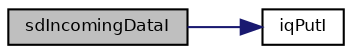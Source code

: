 digraph "sdIncomingDataI"
{
  bgcolor="transparent";
  edge [fontname="Helvetica",fontsize="8",labelfontname="Helvetica",labelfontsize="8"];
  node [fontname="Helvetica",fontsize="8",shape=record];
  rankdir="LR";
  Node36 [label="sdIncomingDataI",height=0.2,width=0.4,color="black", fillcolor="grey75", style="filled", fontcolor="black"];
  Node36 -> Node37 [color="midnightblue",fontsize="8",style="solid",fontname="Helvetica"];
  Node37 [label="iqPutI",height=0.2,width=0.4,color="black",URL="$group___h_a_l___q_u_e_u_e_s.html#ga6a18038778ba873de195a866e3b3549d",tooltip="Input queue write. "];
}
